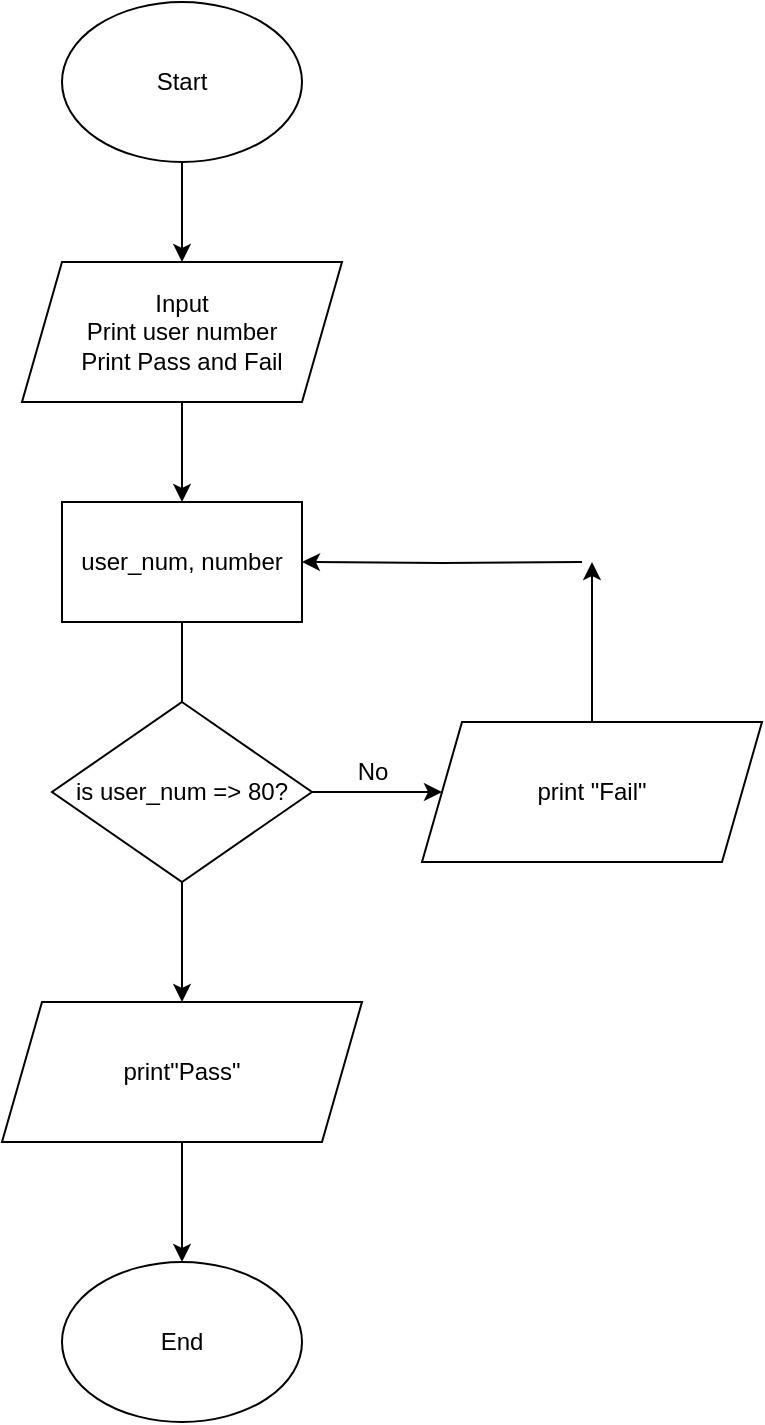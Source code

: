 <mxfile version="16.5.1" type="device"><diagram id="54pyLrlwBLNS6WHZMQ9j" name="Page-1"><mxGraphModel dx="868" dy="593" grid="1" gridSize="10" guides="1" tooltips="1" connect="1" arrows="1" fold="1" page="1" pageScale="1" pageWidth="850" pageHeight="1100" math="0" shadow="0"><root><mxCell id="0"/><mxCell id="1" parent="0"/><mxCell id="HKwEVomLJSu0jmSzu77L-2" style="edgeStyle=orthogonalEdgeStyle;rounded=0;orthogonalLoop=1;jettySize=auto;html=1;" parent="1" source="HKwEVomLJSu0jmSzu77L-1" target="HKwEVomLJSu0jmSzu77L-3" edge="1"><mxGeometry relative="1" as="geometry"><mxPoint x="390" y="190" as="targetPoint"/></mxGeometry></mxCell><mxCell id="HKwEVomLJSu0jmSzu77L-1" value="Start" style="ellipse;whiteSpace=wrap;html=1;" parent="1" vertex="1"><mxGeometry x="330" y="20" width="120" height="80" as="geometry"/></mxCell><mxCell id="HKwEVomLJSu0jmSzu77L-4" style="edgeStyle=orthogonalEdgeStyle;rounded=0;orthogonalLoop=1;jettySize=auto;html=1;" parent="1" source="HKwEVomLJSu0jmSzu77L-3" target="HKwEVomLJSu0jmSzu77L-5" edge="1"><mxGeometry relative="1" as="geometry"><mxPoint x="390" y="300" as="targetPoint"/></mxGeometry></mxCell><mxCell id="HKwEVomLJSu0jmSzu77L-3" value="Input&lt;br&gt;Print user number&lt;br&gt;Print Pass and Fail" style="shape=parallelogram;perimeter=parallelogramPerimeter;whiteSpace=wrap;html=1;fixedSize=1;" parent="1" vertex="1"><mxGeometry x="310" y="150" width="160" height="70" as="geometry"/></mxCell><mxCell id="HKwEVomLJSu0jmSzu77L-7" style="edgeStyle=orthogonalEdgeStyle;rounded=0;orthogonalLoop=1;jettySize=auto;html=1;" parent="1" source="HKwEVomLJSu0jmSzu77L-5" edge="1"><mxGeometry relative="1" as="geometry"><mxPoint x="390" y="390" as="targetPoint"/></mxGeometry></mxCell><mxCell id="HKwEVomLJSu0jmSzu77L-23" style="edgeStyle=orthogonalEdgeStyle;rounded=0;orthogonalLoop=1;jettySize=auto;html=1;entryX=1;entryY=0.5;entryDx=0;entryDy=0;" parent="1" target="HKwEVomLJSu0jmSzu77L-5" edge="1"><mxGeometry relative="1" as="geometry"><mxPoint x="590" y="300" as="targetPoint"/><mxPoint x="590" y="300" as="sourcePoint"/></mxGeometry></mxCell><mxCell id="HKwEVomLJSu0jmSzu77L-5" value="user_num, number" style="rounded=0;whiteSpace=wrap;html=1;" parent="1" vertex="1"><mxGeometry x="330" y="270" width="120" height="60" as="geometry"/></mxCell><mxCell id="HKwEVomLJSu0jmSzu77L-9" style="edgeStyle=orthogonalEdgeStyle;rounded=0;orthogonalLoop=1;jettySize=auto;html=1;entryX=0.5;entryY=0;entryDx=0;entryDy=0;" parent="1" source="HKwEVomLJSu0jmSzu77L-8" edge="1" target="8UHJk2tdunjI_Sr2VujJ-1"><mxGeometry relative="1" as="geometry"><mxPoint x="390" y="510" as="targetPoint"/></mxGeometry></mxCell><mxCell id="8UHJk2tdunjI_Sr2VujJ-3" style="edgeStyle=orthogonalEdgeStyle;rounded=0;orthogonalLoop=1;jettySize=auto;html=1;exitX=1;exitY=0.5;exitDx=0;exitDy=0;entryX=0;entryY=0.5;entryDx=0;entryDy=0;" edge="1" parent="1" source="HKwEVomLJSu0jmSzu77L-8" target="HKwEVomLJSu0jmSzu77L-20"><mxGeometry relative="1" as="geometry"/></mxCell><mxCell id="HKwEVomLJSu0jmSzu77L-8" value="is user_num =&amp;gt; 80?" style="rhombus;whiteSpace=wrap;html=1;" parent="1" vertex="1"><mxGeometry x="325" y="370" width="130" height="90" as="geometry"/></mxCell><mxCell id="HKwEVomLJSu0jmSzu77L-11" value="Yes" style="text;html=1;align=center;verticalAlign=middle;resizable=0;points=[];autosize=1;strokeColor=none;fillColor=none;" parent="1" vertex="1"><mxGeometry x="400" y="540" width="40" height="20" as="geometry"/></mxCell><mxCell id="HKwEVomLJSu0jmSzu77L-13" value="End" style="ellipse;whiteSpace=wrap;html=1;" parent="1" vertex="1"><mxGeometry x="330" y="650" width="120" height="80" as="geometry"/></mxCell><mxCell id="HKwEVomLJSu0jmSzu77L-19" value="No" style="text;html=1;align=center;verticalAlign=middle;resizable=0;points=[];autosize=1;strokeColor=none;fillColor=none;" parent="1" vertex="1"><mxGeometry x="470" y="395" width="30" height="20" as="geometry"/></mxCell><mxCell id="HKwEVomLJSu0jmSzu77L-21" style="edgeStyle=orthogonalEdgeStyle;rounded=0;orthogonalLoop=1;jettySize=auto;html=1;" parent="1" source="HKwEVomLJSu0jmSzu77L-20" edge="1"><mxGeometry relative="1" as="geometry"><mxPoint x="595" y="300" as="targetPoint"/></mxGeometry></mxCell><mxCell id="HKwEVomLJSu0jmSzu77L-20" value="print &quot;Fail&quot;" style="shape=parallelogram;perimeter=parallelogramPerimeter;whiteSpace=wrap;html=1;fixedSize=1;" parent="1" vertex="1"><mxGeometry x="510" y="380" width="170" height="70" as="geometry"/></mxCell><mxCell id="8UHJk2tdunjI_Sr2VujJ-2" style="edgeStyle=orthogonalEdgeStyle;rounded=0;orthogonalLoop=1;jettySize=auto;html=1;" edge="1" parent="1" source="8UHJk2tdunjI_Sr2VujJ-1"><mxGeometry relative="1" as="geometry"><mxPoint x="390" y="650" as="targetPoint"/></mxGeometry></mxCell><mxCell id="8UHJk2tdunjI_Sr2VujJ-1" value="print&quot;Pass&quot;" style="shape=parallelogram;perimeter=parallelogramPerimeter;whiteSpace=wrap;html=1;fixedSize=1;" vertex="1" parent="1"><mxGeometry x="300" y="520" width="180" height="70" as="geometry"/></mxCell></root></mxGraphModel></diagram></mxfile>